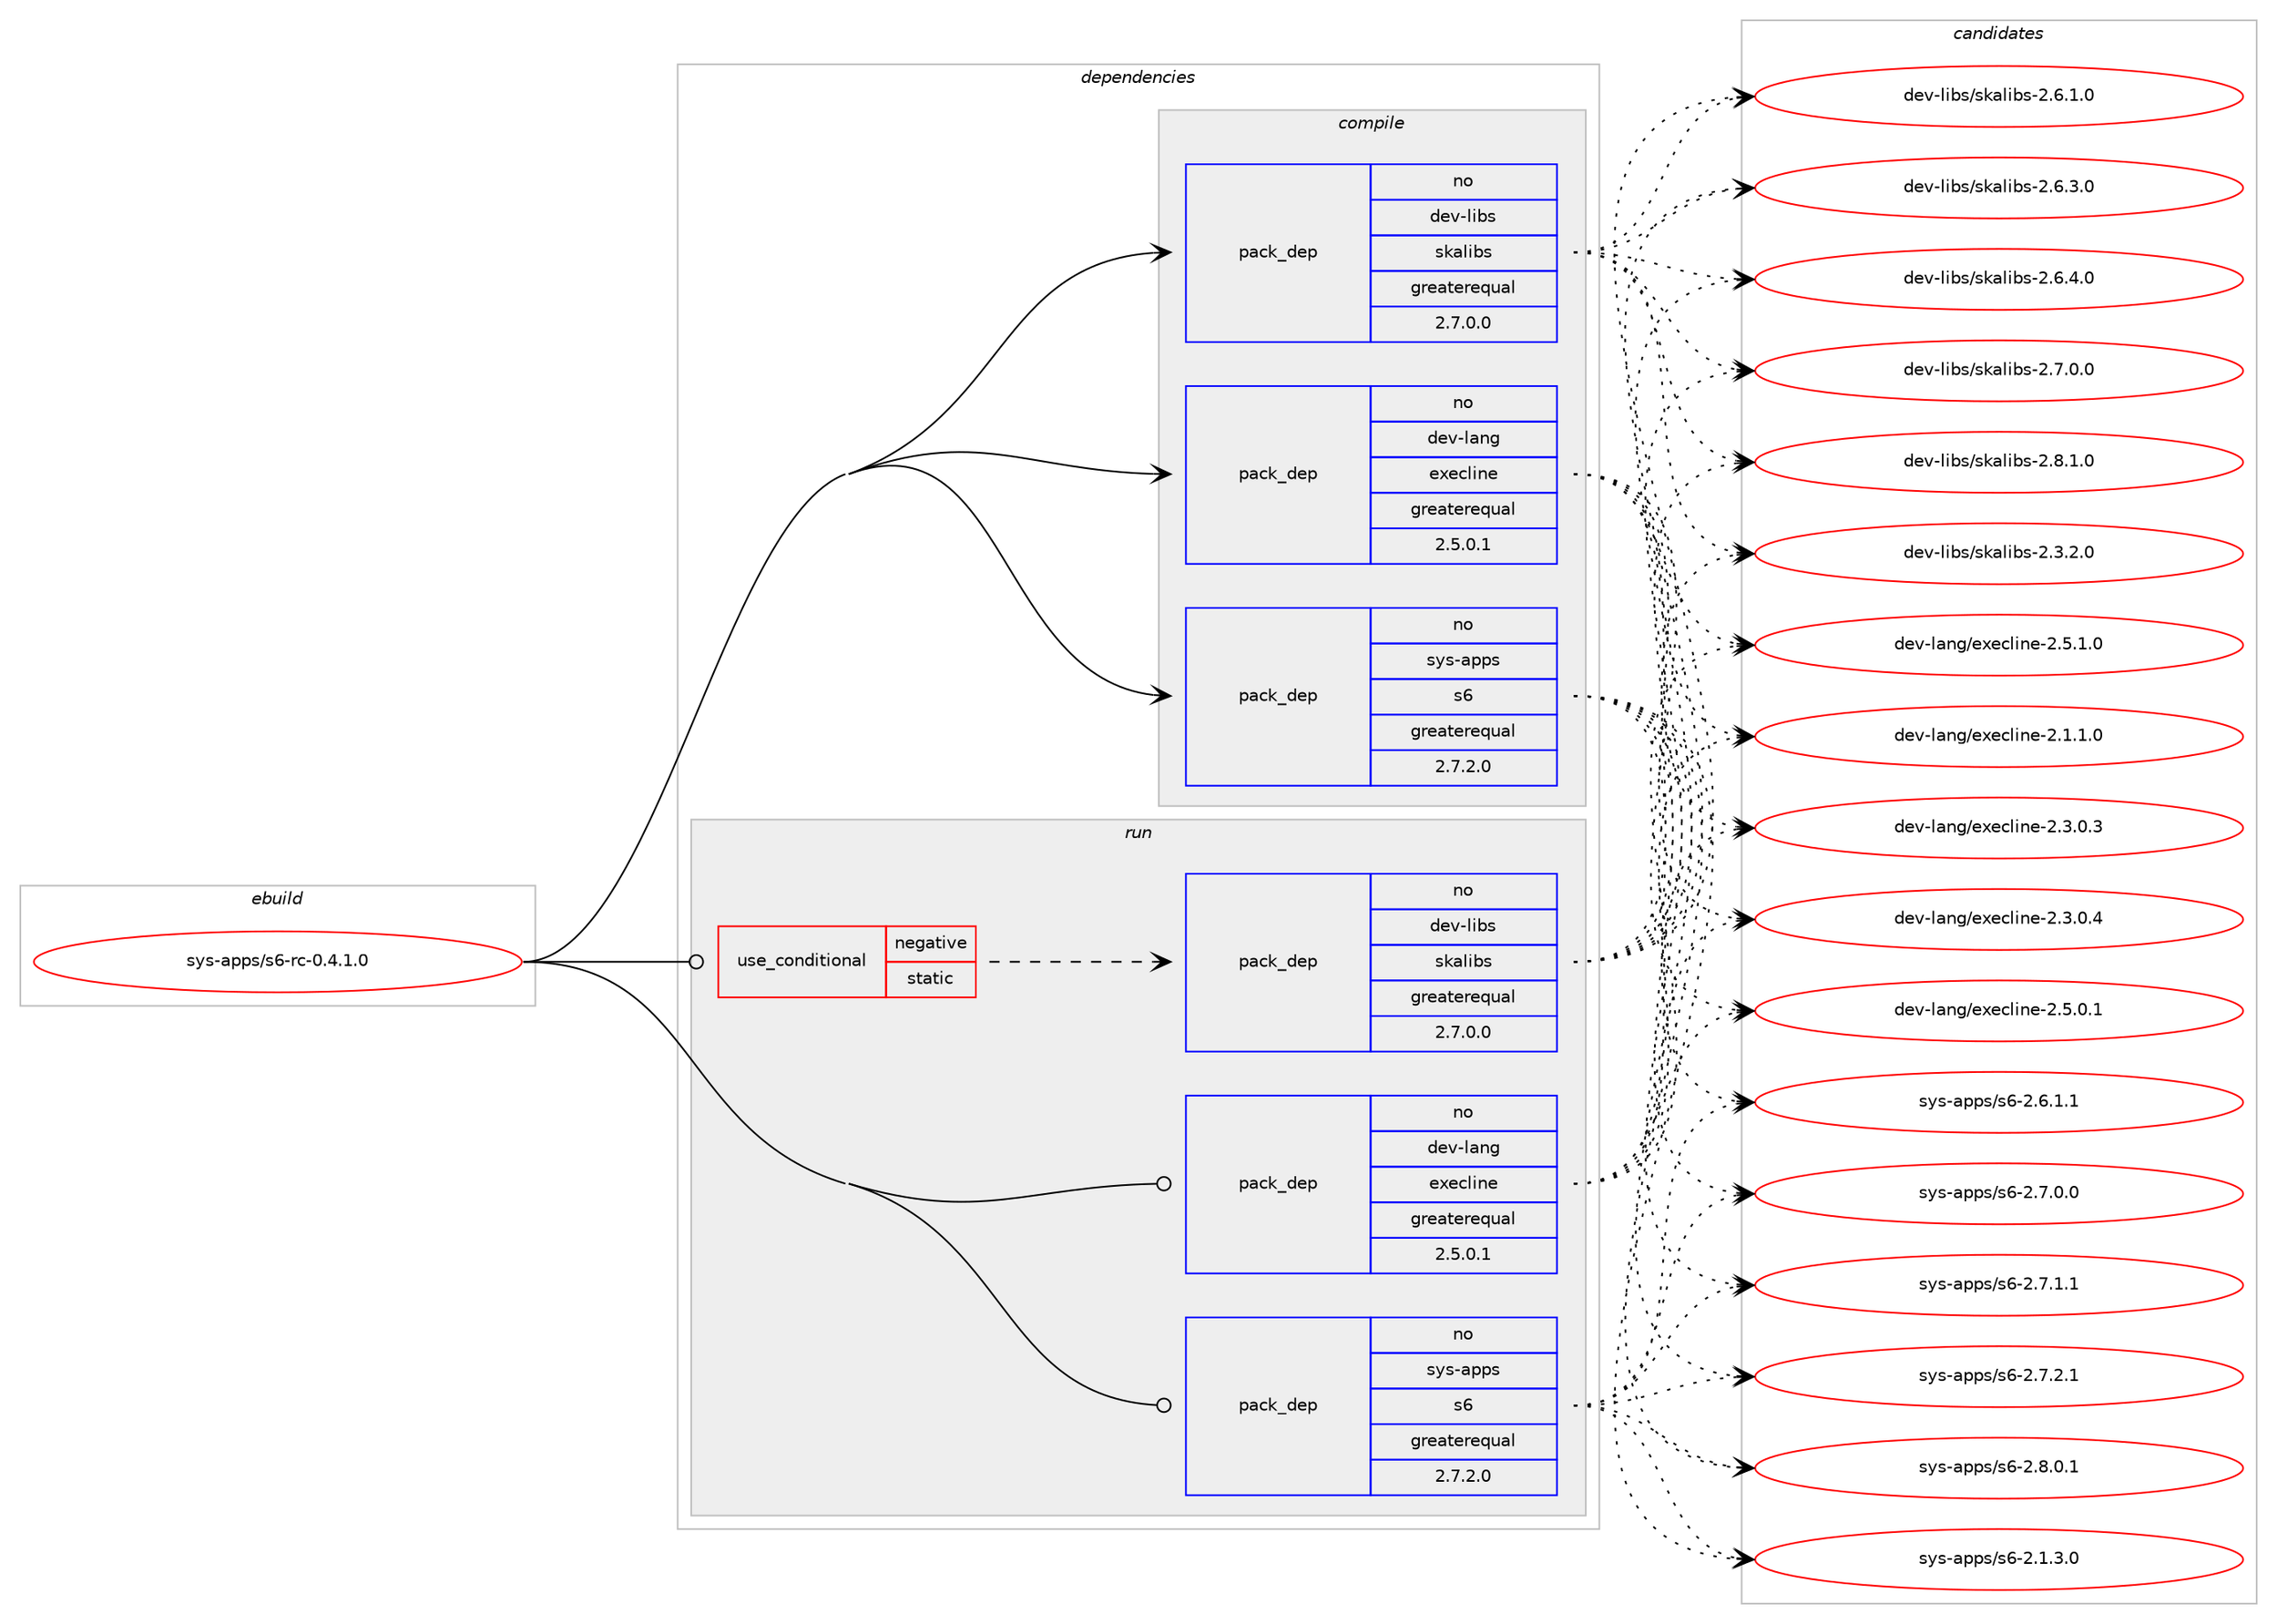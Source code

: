 digraph prolog {

# *************
# Graph options
# *************

newrank=true;
concentrate=true;
compound=true;
graph [rankdir=LR,fontname=Helvetica,fontsize=10,ranksep=1.5];#, ranksep=2.5, nodesep=0.2];
edge  [arrowhead=vee];
node  [fontname=Helvetica,fontsize=10];

# **********
# The ebuild
# **********

subgraph cluster_leftcol {
color=gray;
rank=same;
label=<<i>ebuild</i>>;
id [label="sys-apps/s6-rc-0.4.1.0", color=red, width=4, href="../sys-apps/s6-rc-0.4.1.0.svg"];
}

# ****************
# The dependencies
# ****************

subgraph cluster_midcol {
color=gray;
label=<<i>dependencies</i>>;
subgraph cluster_compile {
fillcolor="#eeeeee";
style=filled;
label=<<i>compile</i>>;
subgraph pack651006 {
dependency877891 [label=<<TABLE BORDER="0" CELLBORDER="1" CELLSPACING="0" CELLPADDING="4" WIDTH="220"><TR><TD ROWSPAN="6" CELLPADDING="30">pack_dep</TD></TR><TR><TD WIDTH="110">no</TD></TR><TR><TD>dev-lang</TD></TR><TR><TD>execline</TD></TR><TR><TD>greaterequal</TD></TR><TR><TD>2.5.0.1</TD></TR></TABLE>>, shape=none, color=blue];
}
id:e -> dependency877891:w [weight=20,style="solid",arrowhead="vee"];
subgraph pack651007 {
dependency877892 [label=<<TABLE BORDER="0" CELLBORDER="1" CELLSPACING="0" CELLPADDING="4" WIDTH="220"><TR><TD ROWSPAN="6" CELLPADDING="30">pack_dep</TD></TR><TR><TD WIDTH="110">no</TD></TR><TR><TD>dev-libs</TD></TR><TR><TD>skalibs</TD></TR><TR><TD>greaterequal</TD></TR><TR><TD>2.7.0.0</TD></TR></TABLE>>, shape=none, color=blue];
}
id:e -> dependency877892:w [weight=20,style="solid",arrowhead="vee"];
subgraph pack651008 {
dependency877893 [label=<<TABLE BORDER="0" CELLBORDER="1" CELLSPACING="0" CELLPADDING="4" WIDTH="220"><TR><TD ROWSPAN="6" CELLPADDING="30">pack_dep</TD></TR><TR><TD WIDTH="110">no</TD></TR><TR><TD>sys-apps</TD></TR><TR><TD>s6</TD></TR><TR><TD>greaterequal</TD></TR><TR><TD>2.7.2.0</TD></TR></TABLE>>, shape=none, color=blue];
}
id:e -> dependency877893:w [weight=20,style="solid",arrowhead="vee"];
}
subgraph cluster_compileandrun {
fillcolor="#eeeeee";
style=filled;
label=<<i>compile and run</i>>;
}
subgraph cluster_run {
fillcolor="#eeeeee";
style=filled;
label=<<i>run</i>>;
subgraph cond211505 {
dependency877894 [label=<<TABLE BORDER="0" CELLBORDER="1" CELLSPACING="0" CELLPADDING="4"><TR><TD ROWSPAN="3" CELLPADDING="10">use_conditional</TD></TR><TR><TD>negative</TD></TR><TR><TD>static</TD></TR></TABLE>>, shape=none, color=red];
subgraph pack651009 {
dependency877895 [label=<<TABLE BORDER="0" CELLBORDER="1" CELLSPACING="0" CELLPADDING="4" WIDTH="220"><TR><TD ROWSPAN="6" CELLPADDING="30">pack_dep</TD></TR><TR><TD WIDTH="110">no</TD></TR><TR><TD>dev-libs</TD></TR><TR><TD>skalibs</TD></TR><TR><TD>greaterequal</TD></TR><TR><TD>2.7.0.0</TD></TR></TABLE>>, shape=none, color=blue];
}
dependency877894:e -> dependency877895:w [weight=20,style="dashed",arrowhead="vee"];
}
id:e -> dependency877894:w [weight=20,style="solid",arrowhead="odot"];
subgraph pack651010 {
dependency877896 [label=<<TABLE BORDER="0" CELLBORDER="1" CELLSPACING="0" CELLPADDING="4" WIDTH="220"><TR><TD ROWSPAN="6" CELLPADDING="30">pack_dep</TD></TR><TR><TD WIDTH="110">no</TD></TR><TR><TD>dev-lang</TD></TR><TR><TD>execline</TD></TR><TR><TD>greaterequal</TD></TR><TR><TD>2.5.0.1</TD></TR></TABLE>>, shape=none, color=blue];
}
id:e -> dependency877896:w [weight=20,style="solid",arrowhead="odot"];
subgraph pack651011 {
dependency877897 [label=<<TABLE BORDER="0" CELLBORDER="1" CELLSPACING="0" CELLPADDING="4" WIDTH="220"><TR><TD ROWSPAN="6" CELLPADDING="30">pack_dep</TD></TR><TR><TD WIDTH="110">no</TD></TR><TR><TD>sys-apps</TD></TR><TR><TD>s6</TD></TR><TR><TD>greaterequal</TD></TR><TR><TD>2.7.2.0</TD></TR></TABLE>>, shape=none, color=blue];
}
id:e -> dependency877897:w [weight=20,style="solid",arrowhead="odot"];
}
}

# **************
# The candidates
# **************

subgraph cluster_choices {
rank=same;
color=gray;
label=<<i>candidates</i>>;

subgraph choice651006 {
color=black;
nodesep=1;
choice100101118451089711010347101120101991081051101014550464946494648 [label="dev-lang/execline-2.1.1.0", color=red, width=4,href="../dev-lang/execline-2.1.1.0.svg"];
choice100101118451089711010347101120101991081051101014550465146484651 [label="dev-lang/execline-2.3.0.3", color=red, width=4,href="../dev-lang/execline-2.3.0.3.svg"];
choice100101118451089711010347101120101991081051101014550465146484652 [label="dev-lang/execline-2.3.0.4", color=red, width=4,href="../dev-lang/execline-2.3.0.4.svg"];
choice100101118451089711010347101120101991081051101014550465346484649 [label="dev-lang/execline-2.5.0.1", color=red, width=4,href="../dev-lang/execline-2.5.0.1.svg"];
choice100101118451089711010347101120101991081051101014550465346494648 [label="dev-lang/execline-2.5.1.0", color=red, width=4,href="../dev-lang/execline-2.5.1.0.svg"];
dependency877891:e -> choice100101118451089711010347101120101991081051101014550464946494648:w [style=dotted,weight="100"];
dependency877891:e -> choice100101118451089711010347101120101991081051101014550465146484651:w [style=dotted,weight="100"];
dependency877891:e -> choice100101118451089711010347101120101991081051101014550465146484652:w [style=dotted,weight="100"];
dependency877891:e -> choice100101118451089711010347101120101991081051101014550465346484649:w [style=dotted,weight="100"];
dependency877891:e -> choice100101118451089711010347101120101991081051101014550465346494648:w [style=dotted,weight="100"];
}
subgraph choice651007 {
color=black;
nodesep=1;
choice10010111845108105981154711510797108105981154550465146504648 [label="dev-libs/skalibs-2.3.2.0", color=red, width=4,href="../dev-libs/skalibs-2.3.2.0.svg"];
choice10010111845108105981154711510797108105981154550465446494648 [label="dev-libs/skalibs-2.6.1.0", color=red, width=4,href="../dev-libs/skalibs-2.6.1.0.svg"];
choice10010111845108105981154711510797108105981154550465446514648 [label="dev-libs/skalibs-2.6.3.0", color=red, width=4,href="../dev-libs/skalibs-2.6.3.0.svg"];
choice10010111845108105981154711510797108105981154550465446524648 [label="dev-libs/skalibs-2.6.4.0", color=red, width=4,href="../dev-libs/skalibs-2.6.4.0.svg"];
choice10010111845108105981154711510797108105981154550465546484648 [label="dev-libs/skalibs-2.7.0.0", color=red, width=4,href="../dev-libs/skalibs-2.7.0.0.svg"];
choice10010111845108105981154711510797108105981154550465646494648 [label="dev-libs/skalibs-2.8.1.0", color=red, width=4,href="../dev-libs/skalibs-2.8.1.0.svg"];
dependency877892:e -> choice10010111845108105981154711510797108105981154550465146504648:w [style=dotted,weight="100"];
dependency877892:e -> choice10010111845108105981154711510797108105981154550465446494648:w [style=dotted,weight="100"];
dependency877892:e -> choice10010111845108105981154711510797108105981154550465446514648:w [style=dotted,weight="100"];
dependency877892:e -> choice10010111845108105981154711510797108105981154550465446524648:w [style=dotted,weight="100"];
dependency877892:e -> choice10010111845108105981154711510797108105981154550465546484648:w [style=dotted,weight="100"];
dependency877892:e -> choice10010111845108105981154711510797108105981154550465646494648:w [style=dotted,weight="100"];
}
subgraph choice651008 {
color=black;
nodesep=1;
choice115121115459711211211547115544550464946514648 [label="sys-apps/s6-2.1.3.0", color=red, width=4,href="../sys-apps/s6-2.1.3.0.svg"];
choice115121115459711211211547115544550465446494649 [label="sys-apps/s6-2.6.1.1", color=red, width=4,href="../sys-apps/s6-2.6.1.1.svg"];
choice115121115459711211211547115544550465546484648 [label="sys-apps/s6-2.7.0.0", color=red, width=4,href="../sys-apps/s6-2.7.0.0.svg"];
choice115121115459711211211547115544550465546494649 [label="sys-apps/s6-2.7.1.1", color=red, width=4,href="../sys-apps/s6-2.7.1.1.svg"];
choice115121115459711211211547115544550465546504649 [label="sys-apps/s6-2.7.2.1", color=red, width=4,href="../sys-apps/s6-2.7.2.1.svg"];
choice115121115459711211211547115544550465646484649 [label="sys-apps/s6-2.8.0.1", color=red, width=4,href="../sys-apps/s6-2.8.0.1.svg"];
dependency877893:e -> choice115121115459711211211547115544550464946514648:w [style=dotted,weight="100"];
dependency877893:e -> choice115121115459711211211547115544550465446494649:w [style=dotted,weight="100"];
dependency877893:e -> choice115121115459711211211547115544550465546484648:w [style=dotted,weight="100"];
dependency877893:e -> choice115121115459711211211547115544550465546494649:w [style=dotted,weight="100"];
dependency877893:e -> choice115121115459711211211547115544550465546504649:w [style=dotted,weight="100"];
dependency877893:e -> choice115121115459711211211547115544550465646484649:w [style=dotted,weight="100"];
}
subgraph choice651009 {
color=black;
nodesep=1;
choice10010111845108105981154711510797108105981154550465146504648 [label="dev-libs/skalibs-2.3.2.0", color=red, width=4,href="../dev-libs/skalibs-2.3.2.0.svg"];
choice10010111845108105981154711510797108105981154550465446494648 [label="dev-libs/skalibs-2.6.1.0", color=red, width=4,href="../dev-libs/skalibs-2.6.1.0.svg"];
choice10010111845108105981154711510797108105981154550465446514648 [label="dev-libs/skalibs-2.6.3.0", color=red, width=4,href="../dev-libs/skalibs-2.6.3.0.svg"];
choice10010111845108105981154711510797108105981154550465446524648 [label="dev-libs/skalibs-2.6.4.0", color=red, width=4,href="../dev-libs/skalibs-2.6.4.0.svg"];
choice10010111845108105981154711510797108105981154550465546484648 [label="dev-libs/skalibs-2.7.0.0", color=red, width=4,href="../dev-libs/skalibs-2.7.0.0.svg"];
choice10010111845108105981154711510797108105981154550465646494648 [label="dev-libs/skalibs-2.8.1.0", color=red, width=4,href="../dev-libs/skalibs-2.8.1.0.svg"];
dependency877895:e -> choice10010111845108105981154711510797108105981154550465146504648:w [style=dotted,weight="100"];
dependency877895:e -> choice10010111845108105981154711510797108105981154550465446494648:w [style=dotted,weight="100"];
dependency877895:e -> choice10010111845108105981154711510797108105981154550465446514648:w [style=dotted,weight="100"];
dependency877895:e -> choice10010111845108105981154711510797108105981154550465446524648:w [style=dotted,weight="100"];
dependency877895:e -> choice10010111845108105981154711510797108105981154550465546484648:w [style=dotted,weight="100"];
dependency877895:e -> choice10010111845108105981154711510797108105981154550465646494648:w [style=dotted,weight="100"];
}
subgraph choice651010 {
color=black;
nodesep=1;
choice100101118451089711010347101120101991081051101014550464946494648 [label="dev-lang/execline-2.1.1.0", color=red, width=4,href="../dev-lang/execline-2.1.1.0.svg"];
choice100101118451089711010347101120101991081051101014550465146484651 [label="dev-lang/execline-2.3.0.3", color=red, width=4,href="../dev-lang/execline-2.3.0.3.svg"];
choice100101118451089711010347101120101991081051101014550465146484652 [label="dev-lang/execline-2.3.0.4", color=red, width=4,href="../dev-lang/execline-2.3.0.4.svg"];
choice100101118451089711010347101120101991081051101014550465346484649 [label="dev-lang/execline-2.5.0.1", color=red, width=4,href="../dev-lang/execline-2.5.0.1.svg"];
choice100101118451089711010347101120101991081051101014550465346494648 [label="dev-lang/execline-2.5.1.0", color=red, width=4,href="../dev-lang/execline-2.5.1.0.svg"];
dependency877896:e -> choice100101118451089711010347101120101991081051101014550464946494648:w [style=dotted,weight="100"];
dependency877896:e -> choice100101118451089711010347101120101991081051101014550465146484651:w [style=dotted,weight="100"];
dependency877896:e -> choice100101118451089711010347101120101991081051101014550465146484652:w [style=dotted,weight="100"];
dependency877896:e -> choice100101118451089711010347101120101991081051101014550465346484649:w [style=dotted,weight="100"];
dependency877896:e -> choice100101118451089711010347101120101991081051101014550465346494648:w [style=dotted,weight="100"];
}
subgraph choice651011 {
color=black;
nodesep=1;
choice115121115459711211211547115544550464946514648 [label="sys-apps/s6-2.1.3.0", color=red, width=4,href="../sys-apps/s6-2.1.3.0.svg"];
choice115121115459711211211547115544550465446494649 [label="sys-apps/s6-2.6.1.1", color=red, width=4,href="../sys-apps/s6-2.6.1.1.svg"];
choice115121115459711211211547115544550465546484648 [label="sys-apps/s6-2.7.0.0", color=red, width=4,href="../sys-apps/s6-2.7.0.0.svg"];
choice115121115459711211211547115544550465546494649 [label="sys-apps/s6-2.7.1.1", color=red, width=4,href="../sys-apps/s6-2.7.1.1.svg"];
choice115121115459711211211547115544550465546504649 [label="sys-apps/s6-2.7.2.1", color=red, width=4,href="../sys-apps/s6-2.7.2.1.svg"];
choice115121115459711211211547115544550465646484649 [label="sys-apps/s6-2.8.0.1", color=red, width=4,href="../sys-apps/s6-2.8.0.1.svg"];
dependency877897:e -> choice115121115459711211211547115544550464946514648:w [style=dotted,weight="100"];
dependency877897:e -> choice115121115459711211211547115544550465446494649:w [style=dotted,weight="100"];
dependency877897:e -> choice115121115459711211211547115544550465546484648:w [style=dotted,weight="100"];
dependency877897:e -> choice115121115459711211211547115544550465546494649:w [style=dotted,weight="100"];
dependency877897:e -> choice115121115459711211211547115544550465546504649:w [style=dotted,weight="100"];
dependency877897:e -> choice115121115459711211211547115544550465646484649:w [style=dotted,weight="100"];
}
}

}
